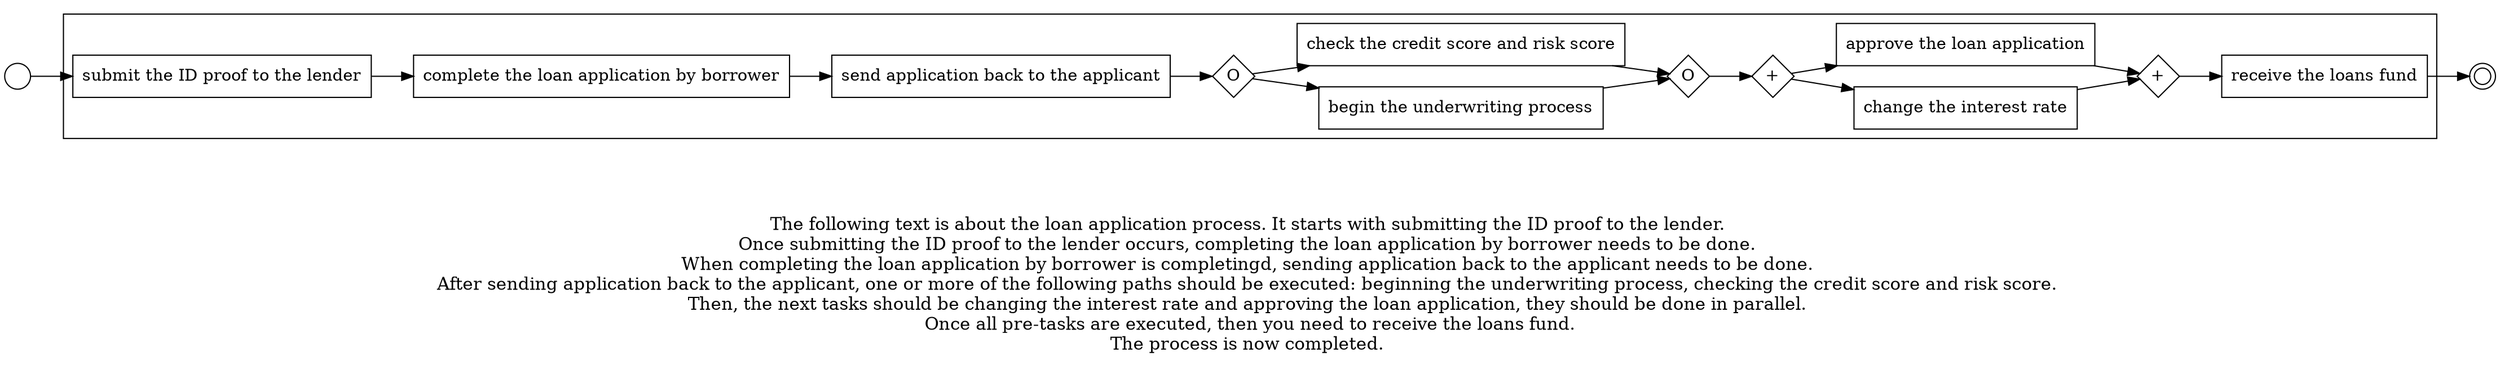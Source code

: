 digraph loan_application_process_20 {
	graph [rankdir=LR]
	START_NODE [label="" shape=circle width=0.3]
	subgraph CLUSTER_0 {
		"submit the ID proof to the lender" [shape=box]
		"complete the loan application by borrower" [shape=box]
		"submit the ID proof to the lender" -> "complete the loan application by borrower"
		"send application back to the applicant" [shape=box]
		"complete the loan application by borrower" -> "send application back to the applicant"
		"OR_SPLIT--4. Underwriting process_GXBS" [label=O fixedsize=true shape=diamond width=0.5]
		"send application back to the applicant" -> "OR_SPLIT--4. Underwriting process_GXBS"
		"begin the underwriting process" [shape=box]
		"OR_SPLIT--4. Underwriting process_GXBS" -> "begin the underwriting process"
		"check the credit score and risk score" [shape=box]
		"OR_SPLIT--4. Underwriting process_GXBS" -> "check the credit score and risk score"
		"OR_JOIN--4. Underwriting process_GXBS" [label=O fixedsize=true shape=diamond width=0.5]
		"begin the underwriting process" -> "OR_JOIN--4. Underwriting process_GXBS"
		"check the credit score and risk score" -> "OR_JOIN--4. Underwriting process_GXBS"
		"AND_SPLIT--5. Credit decision_2FU8" [label="+" fixedsize=true shape=diamond width=0.5]
		"OR_JOIN--4. Underwriting process_GXBS" -> "AND_SPLIT--5. Credit decision_2FU8"
		"change the interest rate" [shape=box]
		"AND_SPLIT--5. Credit decision_2FU8" -> "change the interest rate"
		"approve the loan application" [shape=box]
		"AND_SPLIT--5. Credit decision_2FU8" -> "approve the loan application"
		"AND_JOIN--5. Credit decision_2FU8" [label="+" fixedsize=true shape=diamond width=0.5]
		"change the interest rate" -> "AND_JOIN--5. Credit decision_2FU8"
		"approve the loan application" -> "AND_JOIN--5. Credit decision_2FU8"
		"receive the loans fund" [shape=box]
		"AND_JOIN--5. Credit decision_2FU8" -> "receive the loans fund"
	}
	START_NODE -> "submit the ID proof to the lender"
	END_NODE [label="" shape=doublecircle width=0.2]
	"receive the loans fund" -> END_NODE
	fontsize=15 label="\n\n
The following text is about the loan application process. It starts with submitting the ID proof to the lender. 
Once submitting the ID proof to the lender occurs, completing the loan application by borrower needs to be done. 
When completing the loan application by borrower is completingd, sending application back to the applicant needs to be done. 
After sending application back to the applicant, one or more of the following paths should be executed: beginning the underwriting process, checking the credit score and risk score. 
Then, the next tasks should be changing the interest rate and approving the loan application, they should be done in parallel. 
Once all pre-tasks are executed, then you need to receive the loans fund.
The process is now completed. 
"
}
